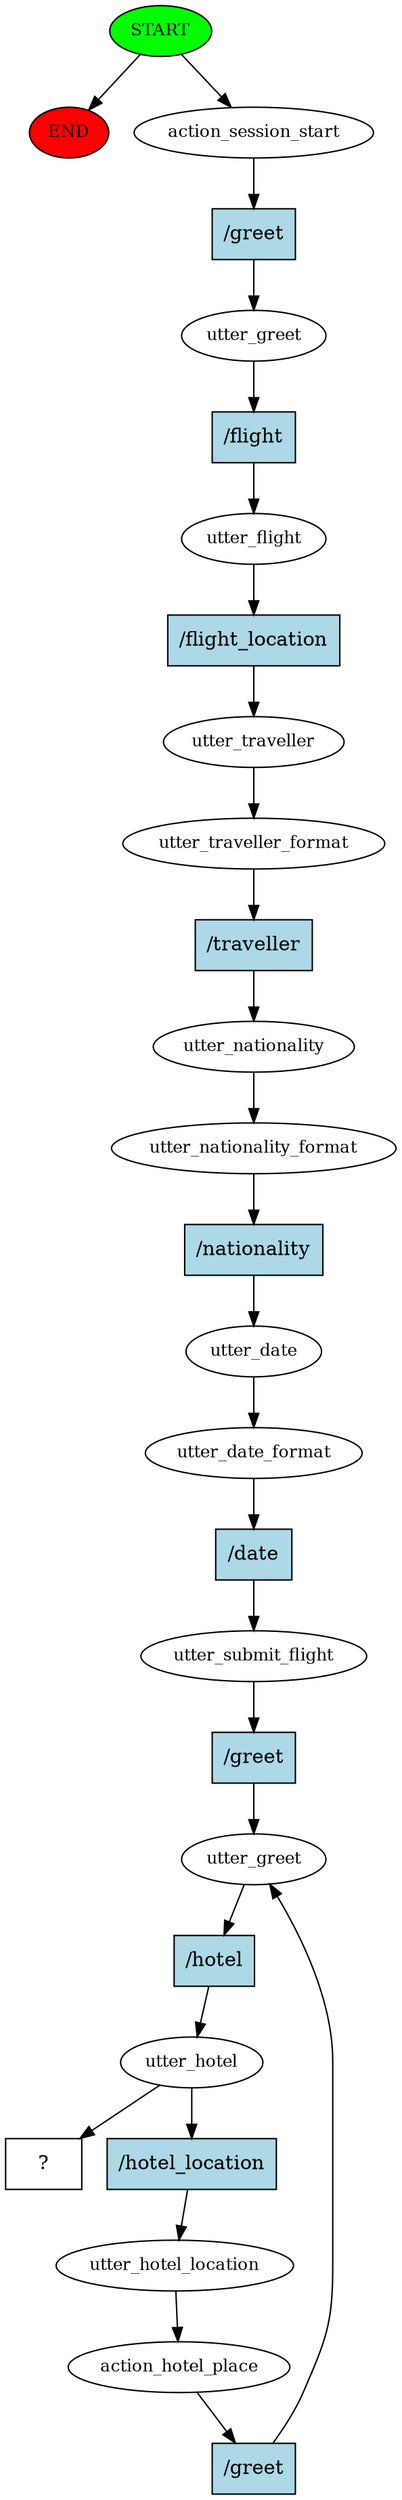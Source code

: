 digraph  {
0 [class="start active", fillcolor=green, fontsize=12, label=START, style=filled];
"-1" [class=end, fillcolor=red, fontsize=12, label=END, style=filled];
1 [class=active, fontsize=12, label=action_session_start];
2 [class=active, fontsize=12, label=utter_greet];
3 [class=active, fontsize=12, label=utter_flight];
4 [class=active, fontsize=12, label=utter_traveller];
5 [class=active, fontsize=12, label=utter_traveller_format];
6 [class=active, fontsize=12, label=utter_nationality];
7 [class=active, fontsize=12, label=utter_nationality_format];
8 [class=active, fontsize=12, label=utter_date];
9 [class=active, fontsize=12, label=utter_date_format];
10 [class=active, fontsize=12, label=utter_submit_flight];
11 [class=active, fontsize=12, label=utter_greet];
12 [class=active, fontsize=12, label=utter_hotel];
13 [class=active, fontsize=12, label=utter_hotel_location];
14 [class=active, fontsize=12, label=action_hotel_place];
17 [class="intent dashed active", label="  ?  ", shape=rect];
18 [class="intent active", fillcolor=lightblue, label="/greet", shape=rect, style=filled];
19 [class="intent active", fillcolor=lightblue, label="/flight", shape=rect, style=filled];
20 [class="intent active", fillcolor=lightblue, label="/flight_location", shape=rect, style=filled];
21 [class="intent active", fillcolor=lightblue, label="/traveller", shape=rect, style=filled];
22 [class="intent active", fillcolor=lightblue, label="/nationality", shape=rect, style=filled];
23 [class="intent active", fillcolor=lightblue, label="/date", shape=rect, style=filled];
24 [class="intent active", fillcolor=lightblue, label="/greet", shape=rect, style=filled];
25 [class="intent active", fillcolor=lightblue, label="/hotel", shape=rect, style=filled];
26 [class="intent active", fillcolor=lightblue, label="/hotel_location", shape=rect, style=filled];
27 [class="intent active", fillcolor=lightblue, label="/greet", shape=rect, style=filled];
0 -> "-1"  [class="", key=NONE, label=""];
0 -> 1  [class=active, key=NONE, label=""];
1 -> 18  [class=active, key=0];
2 -> 19  [class=active, key=0];
3 -> 20  [class=active, key=0];
4 -> 5  [class=active, key=NONE, label=""];
5 -> 21  [class=active, key=0];
6 -> 7  [class=active, key=NONE, label=""];
7 -> 22  [class=active, key=0];
8 -> 9  [class=active, key=NONE, label=""];
9 -> 23  [class=active, key=0];
10 -> 24  [class=active, key=0];
11 -> 25  [class=active, key=0];
12 -> 17  [class=active, key=NONE, label=""];
12 -> 26  [class=active, key=0];
13 -> 14  [class=active, key=NONE, label=""];
14 -> 27  [class=active, key=0];
18 -> 2  [class=active, key=0];
19 -> 3  [class=active, key=0];
20 -> 4  [class=active, key=0];
21 -> 6  [class=active, key=0];
22 -> 8  [class=active, key=0];
23 -> 10  [class=active, key=0];
24 -> 11  [class=active, key=0];
25 -> 12  [class=active, key=0];
26 -> 13  [class=active, key=0];
27 -> 11  [class=active, key=0];
}
